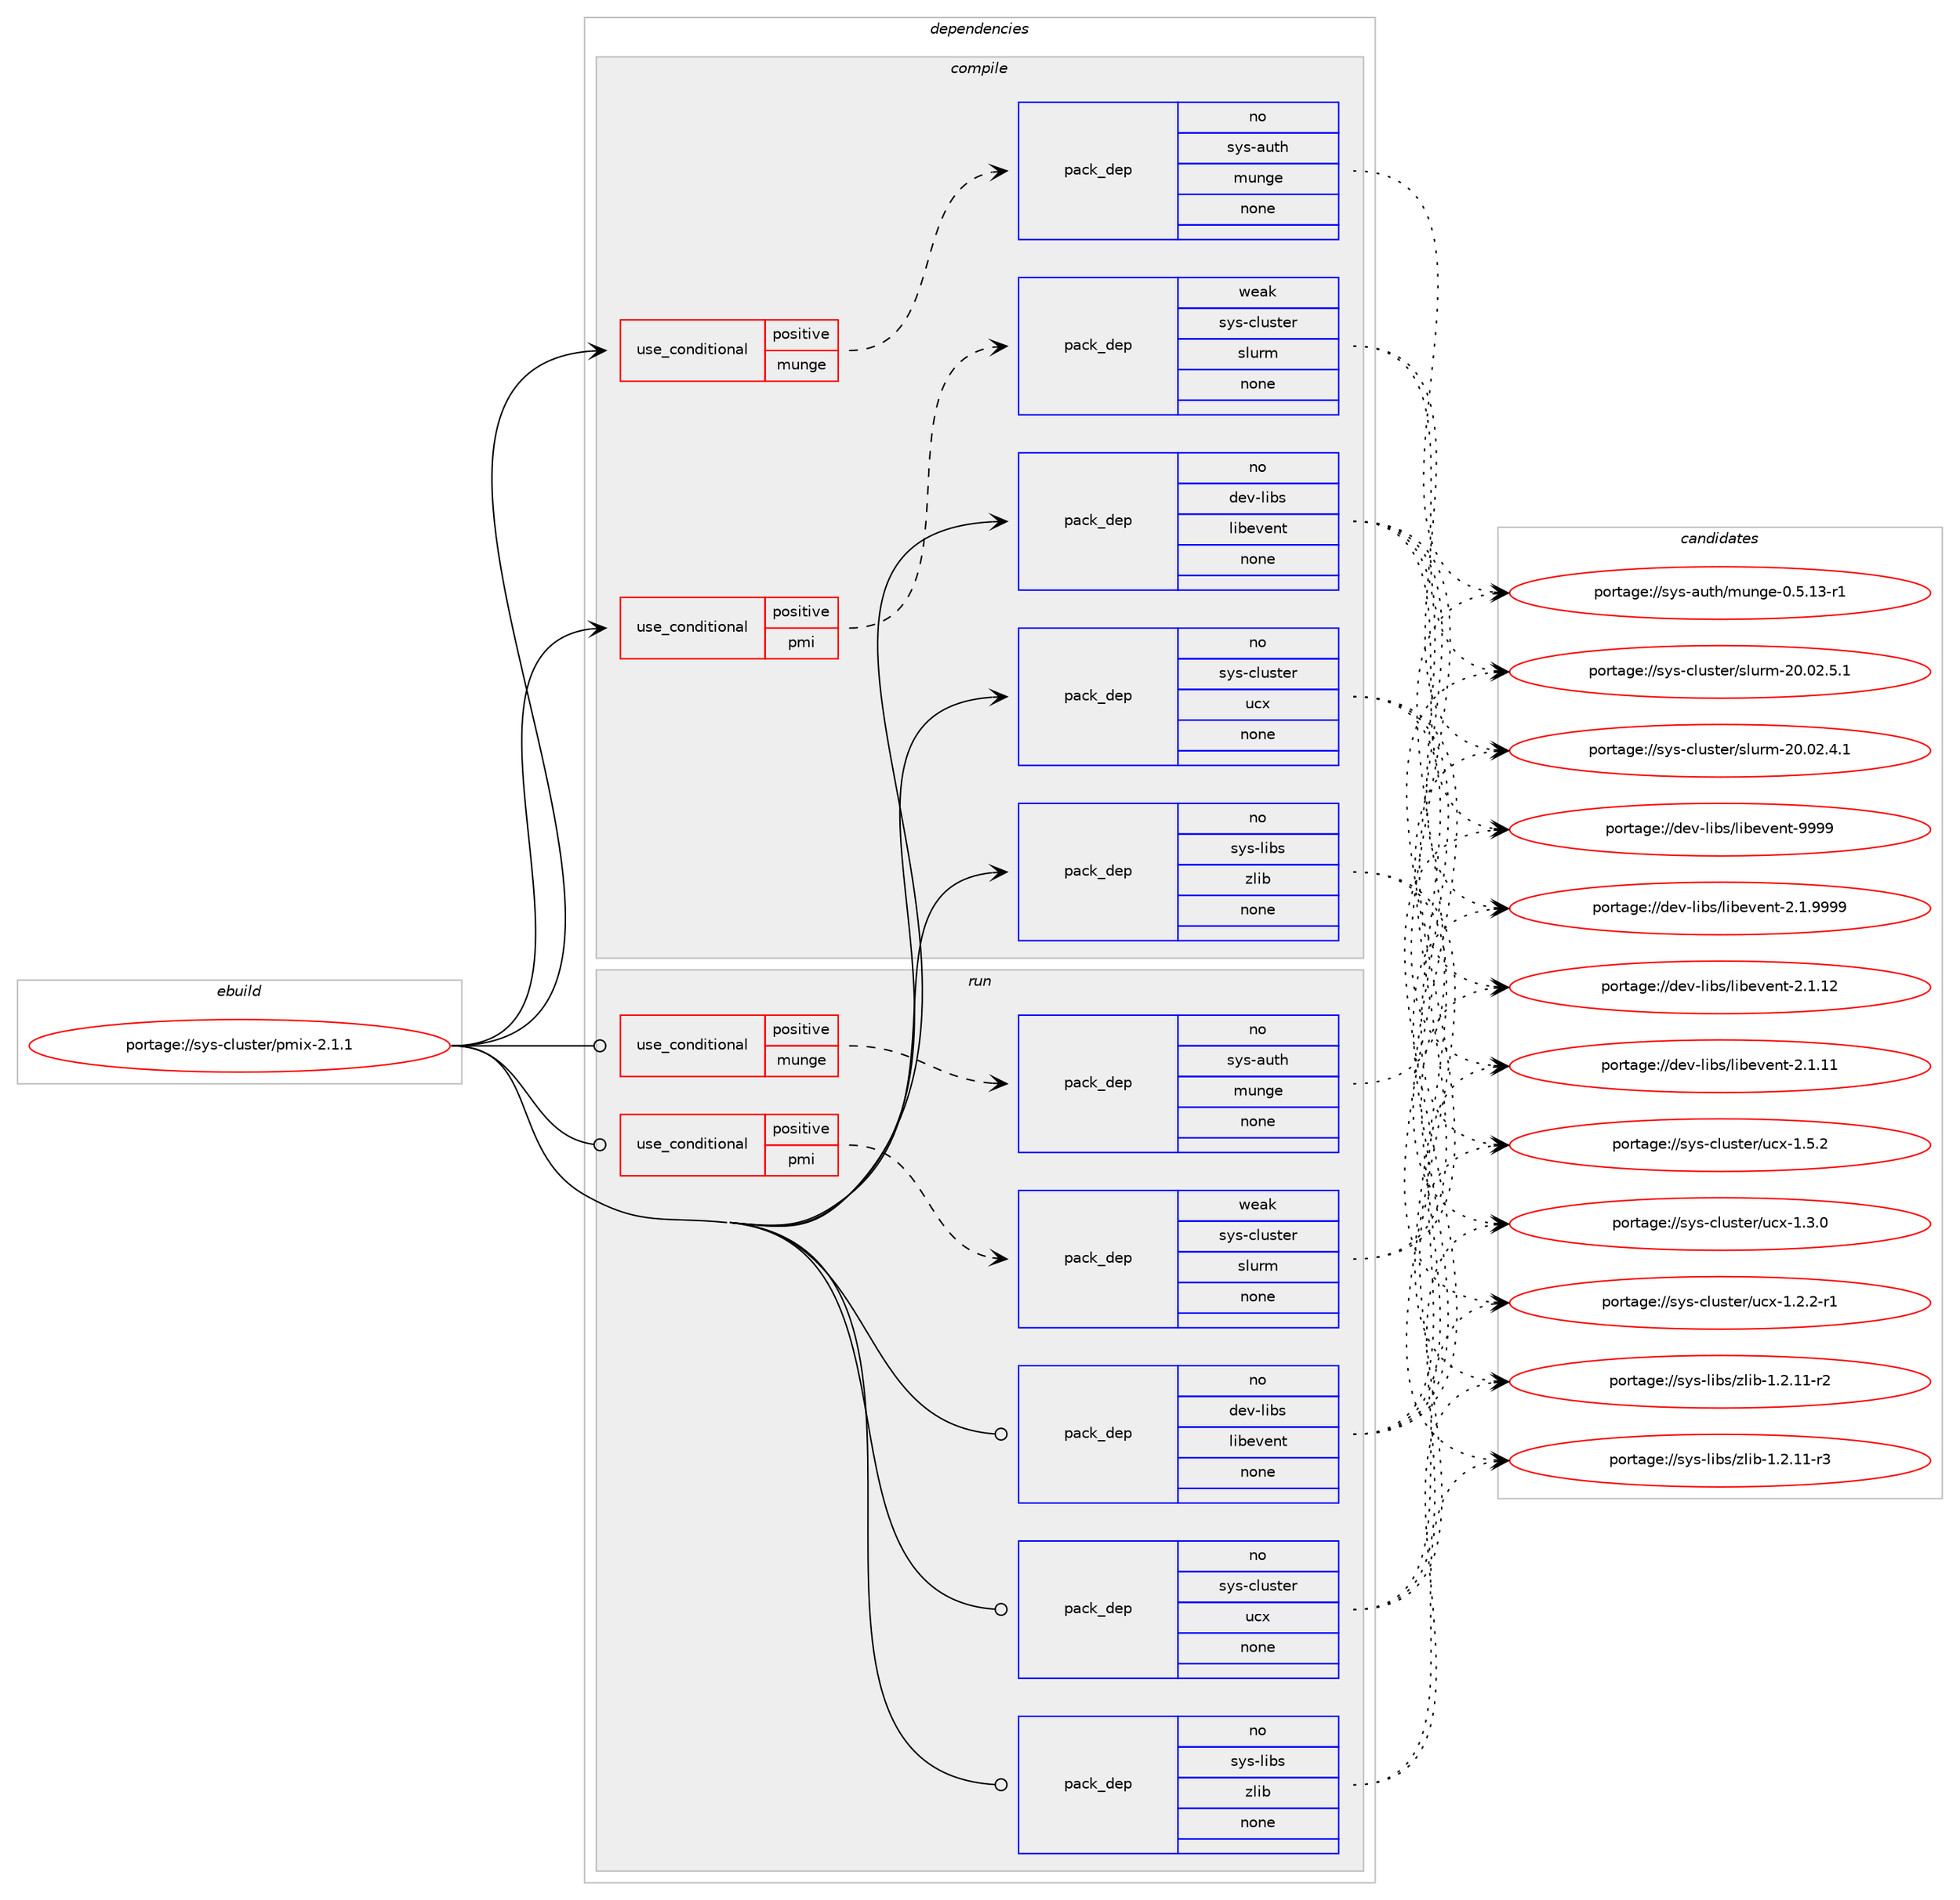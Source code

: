 digraph prolog {

# *************
# Graph options
# *************

newrank=true;
concentrate=true;
compound=true;
graph [rankdir=LR,fontname=Helvetica,fontsize=10,ranksep=1.5];#, ranksep=2.5, nodesep=0.2];
edge  [arrowhead=vee];
node  [fontname=Helvetica,fontsize=10];

# **********
# The ebuild
# **********

subgraph cluster_leftcol {
color=gray;
rank=same;
label=<<i>ebuild</i>>;
id [label="portage://sys-cluster/pmix-2.1.1", color=red, width=4, href="../sys-cluster/pmix-2.1.1.svg"];
}

# ****************
# The dependencies
# ****************

subgraph cluster_midcol {
color=gray;
label=<<i>dependencies</i>>;
subgraph cluster_compile {
fillcolor="#eeeeee";
style=filled;
label=<<i>compile</i>>;
subgraph cond145 {
dependency1689 [label=<<TABLE BORDER="0" CELLBORDER="1" CELLSPACING="0" CELLPADDING="4"><TR><TD ROWSPAN="3" CELLPADDING="10">use_conditional</TD></TR><TR><TD>positive</TD></TR><TR><TD>munge</TD></TR></TABLE>>, shape=none, color=red];
subgraph pack1511 {
dependency1690 [label=<<TABLE BORDER="0" CELLBORDER="1" CELLSPACING="0" CELLPADDING="4" WIDTH="220"><TR><TD ROWSPAN="6" CELLPADDING="30">pack_dep</TD></TR><TR><TD WIDTH="110">no</TD></TR><TR><TD>sys-auth</TD></TR><TR><TD>munge</TD></TR><TR><TD>none</TD></TR><TR><TD></TD></TR></TABLE>>, shape=none, color=blue];
}
dependency1689:e -> dependency1690:w [weight=20,style="dashed",arrowhead="vee"];
}
id:e -> dependency1689:w [weight=20,style="solid",arrowhead="vee"];
subgraph cond146 {
dependency1691 [label=<<TABLE BORDER="0" CELLBORDER="1" CELLSPACING="0" CELLPADDING="4"><TR><TD ROWSPAN="3" CELLPADDING="10">use_conditional</TD></TR><TR><TD>positive</TD></TR><TR><TD>pmi</TD></TR></TABLE>>, shape=none, color=red];
subgraph pack1512 {
dependency1692 [label=<<TABLE BORDER="0" CELLBORDER="1" CELLSPACING="0" CELLPADDING="4" WIDTH="220"><TR><TD ROWSPAN="6" CELLPADDING="30">pack_dep</TD></TR><TR><TD WIDTH="110">weak</TD></TR><TR><TD>sys-cluster</TD></TR><TR><TD>slurm</TD></TR><TR><TD>none</TD></TR><TR><TD></TD></TR></TABLE>>, shape=none, color=blue];
}
dependency1691:e -> dependency1692:w [weight=20,style="dashed",arrowhead="vee"];
}
id:e -> dependency1691:w [weight=20,style="solid",arrowhead="vee"];
subgraph pack1513 {
dependency1693 [label=<<TABLE BORDER="0" CELLBORDER="1" CELLSPACING="0" CELLPADDING="4" WIDTH="220"><TR><TD ROWSPAN="6" CELLPADDING="30">pack_dep</TD></TR><TR><TD WIDTH="110">no</TD></TR><TR><TD>dev-libs</TD></TR><TR><TD>libevent</TD></TR><TR><TD>none</TD></TR><TR><TD></TD></TR></TABLE>>, shape=none, color=blue];
}
id:e -> dependency1693:w [weight=20,style="solid",arrowhead="vee"];
subgraph pack1514 {
dependency1694 [label=<<TABLE BORDER="0" CELLBORDER="1" CELLSPACING="0" CELLPADDING="4" WIDTH="220"><TR><TD ROWSPAN="6" CELLPADDING="30">pack_dep</TD></TR><TR><TD WIDTH="110">no</TD></TR><TR><TD>sys-cluster</TD></TR><TR><TD>ucx</TD></TR><TR><TD>none</TD></TR><TR><TD></TD></TR></TABLE>>, shape=none, color=blue];
}
id:e -> dependency1694:w [weight=20,style="solid",arrowhead="vee"];
subgraph pack1515 {
dependency1695 [label=<<TABLE BORDER="0" CELLBORDER="1" CELLSPACING="0" CELLPADDING="4" WIDTH="220"><TR><TD ROWSPAN="6" CELLPADDING="30">pack_dep</TD></TR><TR><TD WIDTH="110">no</TD></TR><TR><TD>sys-libs</TD></TR><TR><TD>zlib</TD></TR><TR><TD>none</TD></TR><TR><TD></TD></TR></TABLE>>, shape=none, color=blue];
}
id:e -> dependency1695:w [weight=20,style="solid",arrowhead="vee"];
}
subgraph cluster_compileandrun {
fillcolor="#eeeeee";
style=filled;
label=<<i>compile and run</i>>;
}
subgraph cluster_run {
fillcolor="#eeeeee";
style=filled;
label=<<i>run</i>>;
subgraph cond147 {
dependency1696 [label=<<TABLE BORDER="0" CELLBORDER="1" CELLSPACING="0" CELLPADDING="4"><TR><TD ROWSPAN="3" CELLPADDING="10">use_conditional</TD></TR><TR><TD>positive</TD></TR><TR><TD>munge</TD></TR></TABLE>>, shape=none, color=red];
subgraph pack1516 {
dependency1697 [label=<<TABLE BORDER="0" CELLBORDER="1" CELLSPACING="0" CELLPADDING="4" WIDTH="220"><TR><TD ROWSPAN="6" CELLPADDING="30">pack_dep</TD></TR><TR><TD WIDTH="110">no</TD></TR><TR><TD>sys-auth</TD></TR><TR><TD>munge</TD></TR><TR><TD>none</TD></TR><TR><TD></TD></TR></TABLE>>, shape=none, color=blue];
}
dependency1696:e -> dependency1697:w [weight=20,style="dashed",arrowhead="vee"];
}
id:e -> dependency1696:w [weight=20,style="solid",arrowhead="odot"];
subgraph cond148 {
dependency1698 [label=<<TABLE BORDER="0" CELLBORDER="1" CELLSPACING="0" CELLPADDING="4"><TR><TD ROWSPAN="3" CELLPADDING="10">use_conditional</TD></TR><TR><TD>positive</TD></TR><TR><TD>pmi</TD></TR></TABLE>>, shape=none, color=red];
subgraph pack1517 {
dependency1699 [label=<<TABLE BORDER="0" CELLBORDER="1" CELLSPACING="0" CELLPADDING="4" WIDTH="220"><TR><TD ROWSPAN="6" CELLPADDING="30">pack_dep</TD></TR><TR><TD WIDTH="110">weak</TD></TR><TR><TD>sys-cluster</TD></TR><TR><TD>slurm</TD></TR><TR><TD>none</TD></TR><TR><TD></TD></TR></TABLE>>, shape=none, color=blue];
}
dependency1698:e -> dependency1699:w [weight=20,style="dashed",arrowhead="vee"];
}
id:e -> dependency1698:w [weight=20,style="solid",arrowhead="odot"];
subgraph pack1518 {
dependency1700 [label=<<TABLE BORDER="0" CELLBORDER="1" CELLSPACING="0" CELLPADDING="4" WIDTH="220"><TR><TD ROWSPAN="6" CELLPADDING="30">pack_dep</TD></TR><TR><TD WIDTH="110">no</TD></TR><TR><TD>dev-libs</TD></TR><TR><TD>libevent</TD></TR><TR><TD>none</TD></TR><TR><TD></TD></TR></TABLE>>, shape=none, color=blue];
}
id:e -> dependency1700:w [weight=20,style="solid",arrowhead="odot"];
subgraph pack1519 {
dependency1701 [label=<<TABLE BORDER="0" CELLBORDER="1" CELLSPACING="0" CELLPADDING="4" WIDTH="220"><TR><TD ROWSPAN="6" CELLPADDING="30">pack_dep</TD></TR><TR><TD WIDTH="110">no</TD></TR><TR><TD>sys-cluster</TD></TR><TR><TD>ucx</TD></TR><TR><TD>none</TD></TR><TR><TD></TD></TR></TABLE>>, shape=none, color=blue];
}
id:e -> dependency1701:w [weight=20,style="solid",arrowhead="odot"];
subgraph pack1520 {
dependency1702 [label=<<TABLE BORDER="0" CELLBORDER="1" CELLSPACING="0" CELLPADDING="4" WIDTH="220"><TR><TD ROWSPAN="6" CELLPADDING="30">pack_dep</TD></TR><TR><TD WIDTH="110">no</TD></TR><TR><TD>sys-libs</TD></TR><TR><TD>zlib</TD></TR><TR><TD>none</TD></TR><TR><TD></TD></TR></TABLE>>, shape=none, color=blue];
}
id:e -> dependency1702:w [weight=20,style="solid",arrowhead="odot"];
}
}

# **************
# The candidates
# **************

subgraph cluster_choices {
rank=same;
color=gray;
label=<<i>candidates</i>>;

subgraph choice1511 {
color=black;
nodesep=1;
choice115121115459711711610447109117110103101454846534649514511449 [label="portage://sys-auth/munge-0.5.13-r1", color=red, width=4,href="../sys-auth/munge-0.5.13-r1.svg"];
dependency1690:e -> choice115121115459711711610447109117110103101454846534649514511449:w [style=dotted,weight="100"];
}
subgraph choice1512 {
color=black;
nodesep=1;
choice11512111545991081171151161011144711510811711410945504846485046534649 [label="portage://sys-cluster/slurm-20.02.5.1", color=red, width=4,href="../sys-cluster/slurm-20.02.5.1.svg"];
choice11512111545991081171151161011144711510811711410945504846485046524649 [label="portage://sys-cluster/slurm-20.02.4.1", color=red, width=4,href="../sys-cluster/slurm-20.02.4.1.svg"];
dependency1692:e -> choice11512111545991081171151161011144711510811711410945504846485046534649:w [style=dotted,weight="100"];
dependency1692:e -> choice11512111545991081171151161011144711510811711410945504846485046524649:w [style=dotted,weight="100"];
}
subgraph choice1513 {
color=black;
nodesep=1;
choice100101118451081059811547108105981011181011101164557575757 [label="portage://dev-libs/libevent-9999", color=red, width=4,href="../dev-libs/libevent-9999.svg"];
choice10010111845108105981154710810598101118101110116455046494657575757 [label="portage://dev-libs/libevent-2.1.9999", color=red, width=4,href="../dev-libs/libevent-2.1.9999.svg"];
choice1001011184510810598115471081059810111810111011645504649464950 [label="portage://dev-libs/libevent-2.1.12", color=red, width=4,href="../dev-libs/libevent-2.1.12.svg"];
choice1001011184510810598115471081059810111810111011645504649464949 [label="portage://dev-libs/libevent-2.1.11", color=red, width=4,href="../dev-libs/libevent-2.1.11.svg"];
dependency1693:e -> choice100101118451081059811547108105981011181011101164557575757:w [style=dotted,weight="100"];
dependency1693:e -> choice10010111845108105981154710810598101118101110116455046494657575757:w [style=dotted,weight="100"];
dependency1693:e -> choice1001011184510810598115471081059810111810111011645504649464950:w [style=dotted,weight="100"];
dependency1693:e -> choice1001011184510810598115471081059810111810111011645504649464949:w [style=dotted,weight="100"];
}
subgraph choice1514 {
color=black;
nodesep=1;
choice11512111545991081171151161011144711799120454946534650 [label="portage://sys-cluster/ucx-1.5.2", color=red, width=4,href="../sys-cluster/ucx-1.5.2.svg"];
choice11512111545991081171151161011144711799120454946514648 [label="portage://sys-cluster/ucx-1.3.0", color=red, width=4,href="../sys-cluster/ucx-1.3.0.svg"];
choice115121115459910811711511610111447117991204549465046504511449 [label="portage://sys-cluster/ucx-1.2.2-r1", color=red, width=4,href="../sys-cluster/ucx-1.2.2-r1.svg"];
dependency1694:e -> choice11512111545991081171151161011144711799120454946534650:w [style=dotted,weight="100"];
dependency1694:e -> choice11512111545991081171151161011144711799120454946514648:w [style=dotted,weight="100"];
dependency1694:e -> choice115121115459910811711511610111447117991204549465046504511449:w [style=dotted,weight="100"];
}
subgraph choice1515 {
color=black;
nodesep=1;
choice11512111545108105981154712210810598454946504649494511451 [label="portage://sys-libs/zlib-1.2.11-r3", color=red, width=4,href="../sys-libs/zlib-1.2.11-r3.svg"];
choice11512111545108105981154712210810598454946504649494511450 [label="portage://sys-libs/zlib-1.2.11-r2", color=red, width=4,href="../sys-libs/zlib-1.2.11-r2.svg"];
dependency1695:e -> choice11512111545108105981154712210810598454946504649494511451:w [style=dotted,weight="100"];
dependency1695:e -> choice11512111545108105981154712210810598454946504649494511450:w [style=dotted,weight="100"];
}
subgraph choice1516 {
color=black;
nodesep=1;
choice115121115459711711610447109117110103101454846534649514511449 [label="portage://sys-auth/munge-0.5.13-r1", color=red, width=4,href="../sys-auth/munge-0.5.13-r1.svg"];
dependency1697:e -> choice115121115459711711610447109117110103101454846534649514511449:w [style=dotted,weight="100"];
}
subgraph choice1517 {
color=black;
nodesep=1;
choice11512111545991081171151161011144711510811711410945504846485046534649 [label="portage://sys-cluster/slurm-20.02.5.1", color=red, width=4,href="../sys-cluster/slurm-20.02.5.1.svg"];
choice11512111545991081171151161011144711510811711410945504846485046524649 [label="portage://sys-cluster/slurm-20.02.4.1", color=red, width=4,href="../sys-cluster/slurm-20.02.4.1.svg"];
dependency1699:e -> choice11512111545991081171151161011144711510811711410945504846485046534649:w [style=dotted,weight="100"];
dependency1699:e -> choice11512111545991081171151161011144711510811711410945504846485046524649:w [style=dotted,weight="100"];
}
subgraph choice1518 {
color=black;
nodesep=1;
choice100101118451081059811547108105981011181011101164557575757 [label="portage://dev-libs/libevent-9999", color=red, width=4,href="../dev-libs/libevent-9999.svg"];
choice10010111845108105981154710810598101118101110116455046494657575757 [label="portage://dev-libs/libevent-2.1.9999", color=red, width=4,href="../dev-libs/libevent-2.1.9999.svg"];
choice1001011184510810598115471081059810111810111011645504649464950 [label="portage://dev-libs/libevent-2.1.12", color=red, width=4,href="../dev-libs/libevent-2.1.12.svg"];
choice1001011184510810598115471081059810111810111011645504649464949 [label="portage://dev-libs/libevent-2.1.11", color=red, width=4,href="../dev-libs/libevent-2.1.11.svg"];
dependency1700:e -> choice100101118451081059811547108105981011181011101164557575757:w [style=dotted,weight="100"];
dependency1700:e -> choice10010111845108105981154710810598101118101110116455046494657575757:w [style=dotted,weight="100"];
dependency1700:e -> choice1001011184510810598115471081059810111810111011645504649464950:w [style=dotted,weight="100"];
dependency1700:e -> choice1001011184510810598115471081059810111810111011645504649464949:w [style=dotted,weight="100"];
}
subgraph choice1519 {
color=black;
nodesep=1;
choice11512111545991081171151161011144711799120454946534650 [label="portage://sys-cluster/ucx-1.5.2", color=red, width=4,href="../sys-cluster/ucx-1.5.2.svg"];
choice11512111545991081171151161011144711799120454946514648 [label="portage://sys-cluster/ucx-1.3.0", color=red, width=4,href="../sys-cluster/ucx-1.3.0.svg"];
choice115121115459910811711511610111447117991204549465046504511449 [label="portage://sys-cluster/ucx-1.2.2-r1", color=red, width=4,href="../sys-cluster/ucx-1.2.2-r1.svg"];
dependency1701:e -> choice11512111545991081171151161011144711799120454946534650:w [style=dotted,weight="100"];
dependency1701:e -> choice11512111545991081171151161011144711799120454946514648:w [style=dotted,weight="100"];
dependency1701:e -> choice115121115459910811711511610111447117991204549465046504511449:w [style=dotted,weight="100"];
}
subgraph choice1520 {
color=black;
nodesep=1;
choice11512111545108105981154712210810598454946504649494511451 [label="portage://sys-libs/zlib-1.2.11-r3", color=red, width=4,href="../sys-libs/zlib-1.2.11-r3.svg"];
choice11512111545108105981154712210810598454946504649494511450 [label="portage://sys-libs/zlib-1.2.11-r2", color=red, width=4,href="../sys-libs/zlib-1.2.11-r2.svg"];
dependency1702:e -> choice11512111545108105981154712210810598454946504649494511451:w [style=dotted,weight="100"];
dependency1702:e -> choice11512111545108105981154712210810598454946504649494511450:w [style=dotted,weight="100"];
}
}

}
